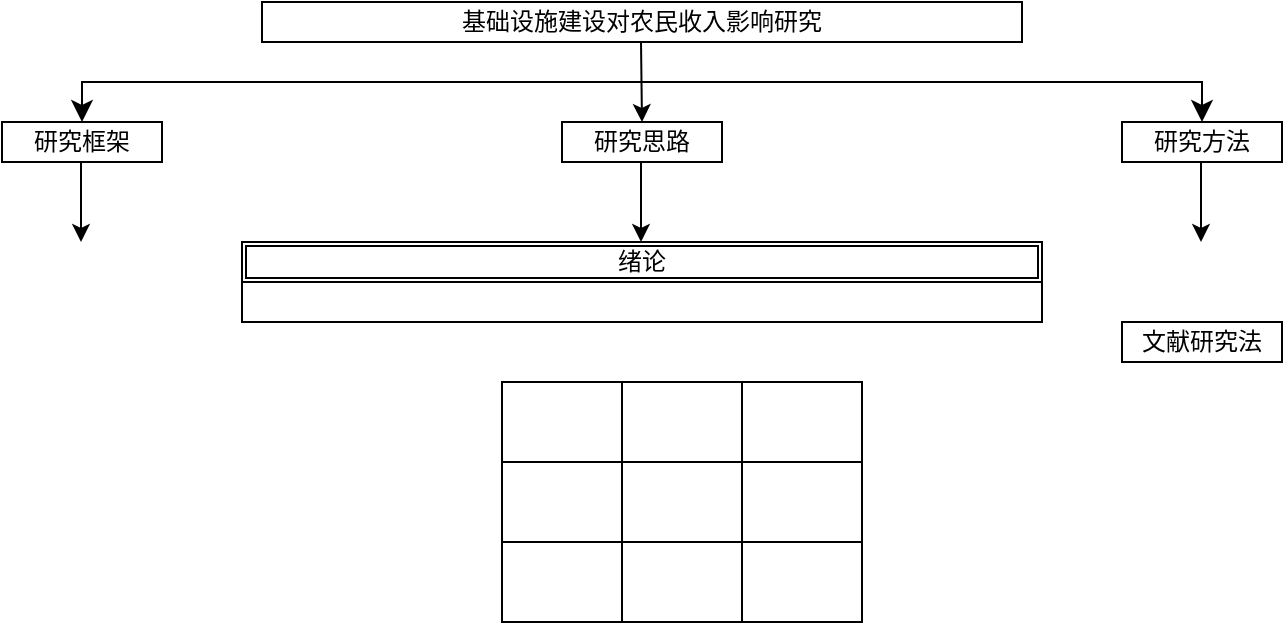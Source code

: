<mxfile version="24.0.0" type="github">
  <diagram name="Page-1" id="1d2nuXfhrqiBnct0BoYL">
    <mxGraphModel dx="749" dy="481" grid="1" gridSize="10" guides="1" tooltips="1" connect="1" arrows="1" fold="1" page="1" pageScale="1" pageWidth="827" pageHeight="1169" math="0" shadow="0">
      <root>
        <mxCell id="0" />
        <mxCell id="1" parent="0" />
        <mxCell id="tI2SjvIjIH3Kt3N5mFOx-2" value="基础设施建设对农民收入影响研究" style="rounded=0;whiteSpace=wrap;html=1;" vertex="1" parent="1">
          <mxGeometry x="170" y="60" width="380" height="20" as="geometry" />
        </mxCell>
        <mxCell id="tI2SjvIjIH3Kt3N5mFOx-5" value="" style="endArrow=classic;html=1;rounded=0;" edge="1" parent="1">
          <mxGeometry width="50" height="50" relative="1" as="geometry">
            <mxPoint x="359.5" y="80" as="sourcePoint" />
            <mxPoint x="360" y="120" as="targetPoint" />
          </mxGeometry>
        </mxCell>
        <mxCell id="tI2SjvIjIH3Kt3N5mFOx-6" value="" style="edgeStyle=segmentEdgeStyle;endArrow=classic;html=1;curved=0;rounded=0;endSize=8;startSize=8;" edge="1" parent="1">
          <mxGeometry width="50" height="50" relative="1" as="geometry">
            <mxPoint x="360" y="100" as="sourcePoint" />
            <mxPoint x="640" y="120" as="targetPoint" />
          </mxGeometry>
        </mxCell>
        <mxCell id="tI2SjvIjIH3Kt3N5mFOx-7" value="" style="edgeStyle=segmentEdgeStyle;endArrow=classic;html=1;curved=0;rounded=0;endSize=8;startSize=8;" edge="1" parent="1">
          <mxGeometry width="50" height="50" relative="1" as="geometry">
            <mxPoint x="360" y="100" as="sourcePoint" />
            <mxPoint x="80" y="120" as="targetPoint" />
            <Array as="points">
              <mxPoint x="80" y="100" />
            </Array>
          </mxGeometry>
        </mxCell>
        <mxCell id="tI2SjvIjIH3Kt3N5mFOx-9" value="研究框架" style="rounded=0;whiteSpace=wrap;html=1;" vertex="1" parent="1">
          <mxGeometry x="40" y="120" width="80" height="20" as="geometry" />
        </mxCell>
        <mxCell id="tI2SjvIjIH3Kt3N5mFOx-10" value="研究方法" style="rounded=0;whiteSpace=wrap;html=1;" vertex="1" parent="1">
          <mxGeometry x="600" y="120" width="80" height="20" as="geometry" />
        </mxCell>
        <mxCell id="tI2SjvIjIH3Kt3N5mFOx-11" value="研究思路" style="rounded=0;whiteSpace=wrap;html=1;" vertex="1" parent="1">
          <mxGeometry x="320" y="120" width="80" height="20" as="geometry" />
        </mxCell>
        <mxCell id="tI2SjvIjIH3Kt3N5mFOx-13" value="" style="endArrow=classic;html=1;rounded=0;" edge="1" parent="1">
          <mxGeometry width="50" height="50" relative="1" as="geometry">
            <mxPoint x="79.5" y="140" as="sourcePoint" />
            <mxPoint x="79.5" y="180" as="targetPoint" />
            <Array as="points">
              <mxPoint x="79.5" y="160" />
            </Array>
          </mxGeometry>
        </mxCell>
        <mxCell id="tI2SjvIjIH3Kt3N5mFOx-14" value="" style="endArrow=classic;html=1;rounded=0;" edge="1" parent="1">
          <mxGeometry width="50" height="50" relative="1" as="geometry">
            <mxPoint x="359.5" y="140" as="sourcePoint" />
            <mxPoint x="359.5" y="180" as="targetPoint" />
            <Array as="points">
              <mxPoint x="359.5" y="160" />
            </Array>
          </mxGeometry>
        </mxCell>
        <mxCell id="tI2SjvIjIH3Kt3N5mFOx-15" value="" style="endArrow=classic;html=1;rounded=0;" edge="1" parent="1">
          <mxGeometry width="50" height="50" relative="1" as="geometry">
            <mxPoint x="639.5" y="140" as="sourcePoint" />
            <mxPoint x="639.5" y="180" as="targetPoint" />
            <Array as="points">
              <mxPoint x="639.5" y="160" />
            </Array>
          </mxGeometry>
        </mxCell>
        <mxCell id="tI2SjvIjIH3Kt3N5mFOx-16" value="文献研究法" style="rounded=0;whiteSpace=wrap;html=1;" vertex="1" parent="1">
          <mxGeometry x="600" y="220" width="80" height="20" as="geometry" />
        </mxCell>
        <mxCell id="tI2SjvIjIH3Kt3N5mFOx-18" value="" style="rounded=0;whiteSpace=wrap;html=1;" vertex="1" parent="1">
          <mxGeometry x="160" y="200" width="400" height="20" as="geometry" />
        </mxCell>
        <mxCell id="tI2SjvIjIH3Kt3N5mFOx-33" value="绪论" style="shape=ext;double=1;rounded=0;whiteSpace=wrap;html=1;" vertex="1" parent="1">
          <mxGeometry x="160" y="180" width="400" height="20" as="geometry" />
        </mxCell>
        <mxCell id="tI2SjvIjIH3Kt3N5mFOx-47" value="" style="shape=table;startSize=0;container=1;collapsible=0;childLayout=tableLayout;fontSize=16;" vertex="1" parent="1">
          <mxGeometry x="290" y="250" width="180" height="120" as="geometry" />
        </mxCell>
        <mxCell id="tI2SjvIjIH3Kt3N5mFOx-48" value="" style="shape=tableRow;horizontal=0;startSize=0;swimlaneHead=0;swimlaneBody=0;strokeColor=inherit;top=0;left=0;bottom=0;right=0;collapsible=0;dropTarget=0;fillColor=none;points=[[0,0.5],[1,0.5]];portConstraint=eastwest;fontSize=16;flipV=0;flipH=1;movable=0;resizable=0;rotatable=0;deletable=0;editable=0;locked=1;connectable=0;" vertex="1" parent="tI2SjvIjIH3Kt3N5mFOx-47">
          <mxGeometry width="180" height="40" as="geometry" />
        </mxCell>
        <mxCell id="tI2SjvIjIH3Kt3N5mFOx-49" value="" style="shape=partialRectangle;html=1;whiteSpace=wrap;connectable=0;strokeColor=inherit;overflow=hidden;fillColor=none;top=0;left=0;bottom=0;right=0;pointerEvents=1;fontSize=16;" vertex="1" parent="tI2SjvIjIH3Kt3N5mFOx-48">
          <mxGeometry width="60" height="40" as="geometry">
            <mxRectangle width="60" height="40" as="alternateBounds" />
          </mxGeometry>
        </mxCell>
        <mxCell id="tI2SjvIjIH3Kt3N5mFOx-50" value="" style="shape=partialRectangle;html=1;whiteSpace=wrap;connectable=0;strokeColor=inherit;overflow=hidden;fillColor=none;top=0;left=0;bottom=0;right=0;pointerEvents=1;fontSize=16;" vertex="1" parent="tI2SjvIjIH3Kt3N5mFOx-48">
          <mxGeometry x="60" width="60" height="40" as="geometry">
            <mxRectangle width="60" height="40" as="alternateBounds" />
          </mxGeometry>
        </mxCell>
        <mxCell id="tI2SjvIjIH3Kt3N5mFOx-51" value="" style="shape=partialRectangle;html=1;whiteSpace=wrap;connectable=0;strokeColor=inherit;overflow=hidden;fillColor=none;top=0;left=0;bottom=0;right=0;pointerEvents=1;fontSize=16;container=1;" vertex="1" parent="tI2SjvIjIH3Kt3N5mFOx-48">
          <mxGeometry x="120" width="60" height="40" as="geometry">
            <mxRectangle width="60" height="40" as="alternateBounds" />
          </mxGeometry>
        </mxCell>
        <mxCell id="tI2SjvIjIH3Kt3N5mFOx-52" value="" style="shape=tableRow;horizontal=0;startSize=0;swimlaneHead=0;swimlaneBody=0;strokeColor=inherit;top=0;left=0;bottom=0;right=0;collapsible=0;dropTarget=0;fillColor=none;points=[[0,0.5],[1,0.5]];portConstraint=eastwest;fontSize=16;" vertex="1" parent="tI2SjvIjIH3Kt3N5mFOx-47">
          <mxGeometry y="40" width="180" height="40" as="geometry" />
        </mxCell>
        <mxCell id="tI2SjvIjIH3Kt3N5mFOx-53" value="" style="shape=partialRectangle;html=1;whiteSpace=wrap;connectable=0;strokeColor=inherit;overflow=hidden;fillColor=none;top=0;left=0;bottom=0;right=0;pointerEvents=1;fontSize=16;" vertex="1" parent="tI2SjvIjIH3Kt3N5mFOx-52">
          <mxGeometry width="60" height="40" as="geometry">
            <mxRectangle width="60" height="40" as="alternateBounds" />
          </mxGeometry>
        </mxCell>
        <mxCell id="tI2SjvIjIH3Kt3N5mFOx-54" value="" style="shape=partialRectangle;html=1;whiteSpace=wrap;connectable=0;strokeColor=inherit;overflow=hidden;fillColor=none;top=0;left=0;bottom=0;right=0;pointerEvents=1;fontSize=16;" vertex="1" parent="tI2SjvIjIH3Kt3N5mFOx-52">
          <mxGeometry x="60" width="60" height="40" as="geometry">
            <mxRectangle width="60" height="40" as="alternateBounds" />
          </mxGeometry>
        </mxCell>
        <mxCell id="tI2SjvIjIH3Kt3N5mFOx-55" value="" style="shape=partialRectangle;html=1;whiteSpace=wrap;connectable=0;strokeColor=inherit;overflow=hidden;fillColor=none;top=0;left=0;bottom=0;right=0;pointerEvents=1;fontSize=16;" vertex="1" parent="tI2SjvIjIH3Kt3N5mFOx-52">
          <mxGeometry x="120" width="60" height="40" as="geometry">
            <mxRectangle width="60" height="40" as="alternateBounds" />
          </mxGeometry>
        </mxCell>
        <mxCell id="tI2SjvIjIH3Kt3N5mFOx-56" value="" style="shape=tableRow;horizontal=0;startSize=0;swimlaneHead=0;swimlaneBody=0;strokeColor=inherit;top=0;left=0;bottom=0;right=0;collapsible=0;dropTarget=0;fillColor=none;points=[[0,0.5],[1,0.5]];portConstraint=eastwest;fontSize=16;" vertex="1" parent="tI2SjvIjIH3Kt3N5mFOx-47">
          <mxGeometry y="80" width="180" height="40" as="geometry" />
        </mxCell>
        <mxCell id="tI2SjvIjIH3Kt3N5mFOx-59" value="" style="shape=partialRectangle;html=1;whiteSpace=wrap;connectable=0;strokeColor=inherit;overflow=hidden;fillColor=none;top=0;left=0;bottom=0;right=0;pointerEvents=1;fontSize=16;" vertex="1" parent="tI2SjvIjIH3Kt3N5mFOx-56">
          <mxGeometry width="60" height="40" as="geometry">
            <mxRectangle width="60" height="40" as="alternateBounds" />
          </mxGeometry>
        </mxCell>
        <mxCell id="tI2SjvIjIH3Kt3N5mFOx-57" value="" style="shape=partialRectangle;html=1;whiteSpace=wrap;connectable=0;strokeColor=inherit;overflow=hidden;fillColor=none;top=0;left=0;bottom=0;right=0;pointerEvents=1;fontSize=16;" vertex="1" parent="tI2SjvIjIH3Kt3N5mFOx-56">
          <mxGeometry x="60" width="60" height="40" as="geometry">
            <mxRectangle width="60" height="40" as="alternateBounds" />
          </mxGeometry>
        </mxCell>
        <mxCell id="tI2SjvIjIH3Kt3N5mFOx-58" value="" style="shape=partialRectangle;html=1;whiteSpace=wrap;connectable=0;strokeColor=inherit;overflow=hidden;fillColor=none;top=0;left=0;bottom=0;right=0;pointerEvents=1;fontSize=16;" vertex="1" parent="tI2SjvIjIH3Kt3N5mFOx-56">
          <mxGeometry x="120" width="60" height="40" as="geometry">
            <mxRectangle width="60" height="40" as="alternateBounds" />
          </mxGeometry>
        </mxCell>
      </root>
    </mxGraphModel>
  </diagram>
</mxfile>
